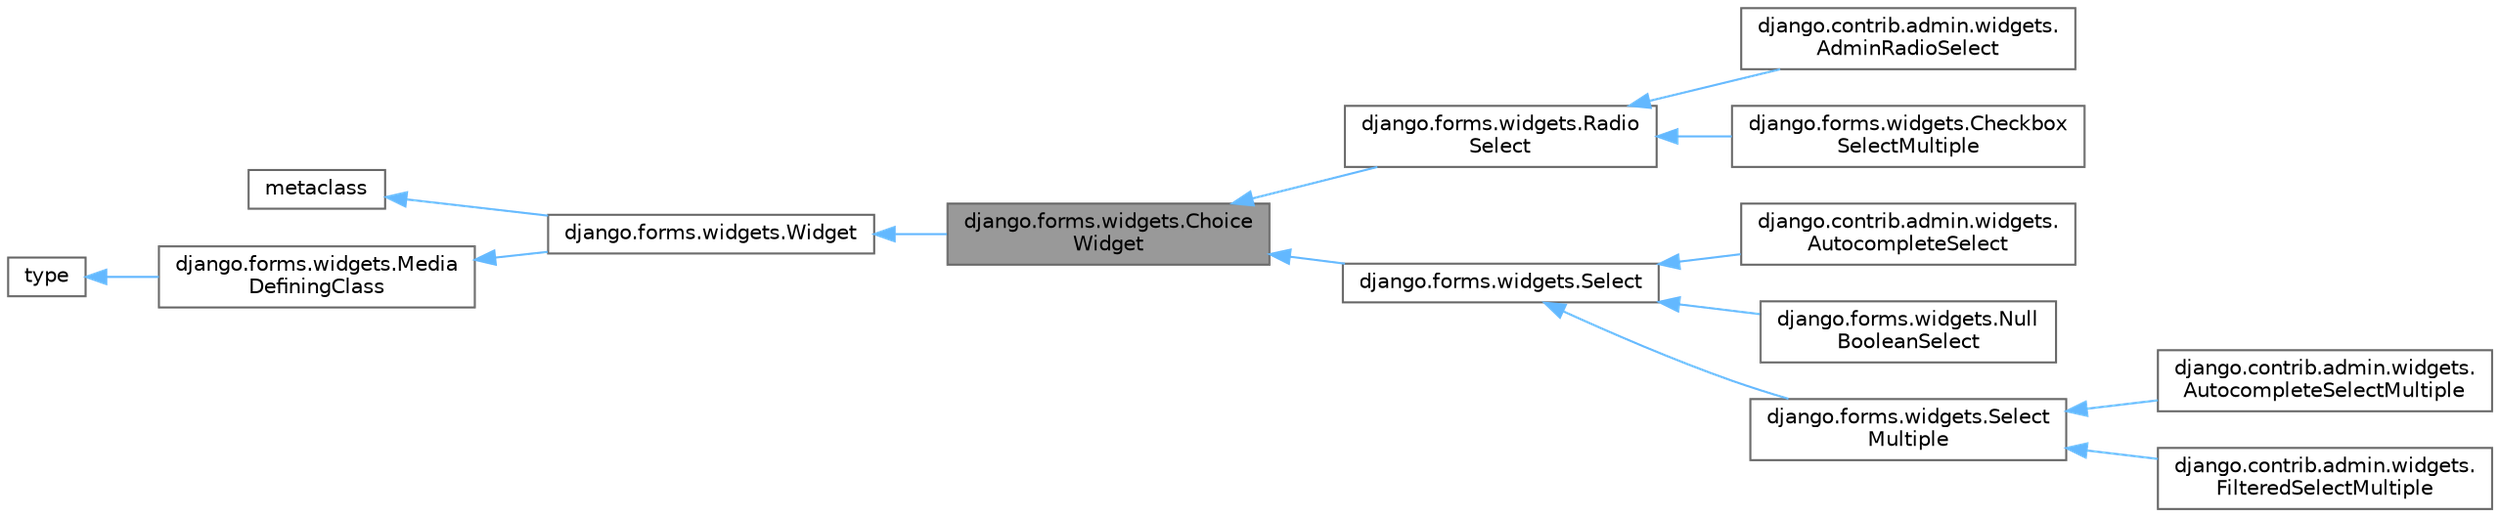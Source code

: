 digraph "django.forms.widgets.ChoiceWidget"
{
 // LATEX_PDF_SIZE
  bgcolor="transparent";
  edge [fontname=Helvetica,fontsize=10,labelfontname=Helvetica,labelfontsize=10];
  node [fontname=Helvetica,fontsize=10,shape=box,height=0.2,width=0.4];
  rankdir="LR";
  Node1 [id="Node000001",label="django.forms.widgets.Choice\lWidget",height=0.2,width=0.4,color="gray40", fillcolor="grey60", style="filled", fontcolor="black",tooltip=" "];
  Node2 -> Node1 [id="edge14_Node000001_Node000002",dir="back",color="steelblue1",style="solid",tooltip=" "];
  Node2 [id="Node000002",label="django.forms.widgets.Widget",height=0.2,width=0.4,color="gray40", fillcolor="white", style="filled",URL="$classdjango_1_1forms_1_1widgets_1_1Widget.html",tooltip=" "];
  Node3 -> Node2 [id="edge15_Node000002_Node000003",dir="back",color="steelblue1",style="solid",tooltip=" "];
  Node3 [id="Node000003",label="metaclass",height=0.2,width=0.4,color="gray40", fillcolor="white", style="filled",tooltip=" "];
  Node4 -> Node2 [id="edge16_Node000002_Node000004",dir="back",color="steelblue1",style="solid",tooltip=" "];
  Node4 [id="Node000004",label="django.forms.widgets.Media\lDefiningClass",height=0.2,width=0.4,color="gray40", fillcolor="white", style="filled",URL="$classdjango_1_1forms_1_1widgets_1_1MediaDefiningClass.html",tooltip=" "];
  Node5 -> Node4 [id="edge17_Node000004_Node000005",dir="back",color="steelblue1",style="solid",tooltip=" "];
  Node5 [id="Node000005",label="type",height=0.2,width=0.4,color="gray40", fillcolor="white", style="filled",tooltip=" "];
  Node1 -> Node6 [id="edge18_Node000001_Node000006",dir="back",color="steelblue1",style="solid",tooltip=" "];
  Node6 [id="Node000006",label="django.forms.widgets.Radio\lSelect",height=0.2,width=0.4,color="gray40", fillcolor="white", style="filled",URL="$classdjango_1_1forms_1_1widgets_1_1RadioSelect.html",tooltip=" "];
  Node6 -> Node7 [id="edge19_Node000006_Node000007",dir="back",color="steelblue1",style="solid",tooltip=" "];
  Node7 [id="Node000007",label="django.contrib.admin.widgets.\lAdminRadioSelect",height=0.2,width=0.4,color="gray40", fillcolor="white", style="filled",URL="$classdjango_1_1contrib_1_1admin_1_1widgets_1_1AdminRadioSelect.html",tooltip=" "];
  Node6 -> Node8 [id="edge20_Node000006_Node000008",dir="back",color="steelblue1",style="solid",tooltip=" "];
  Node8 [id="Node000008",label="django.forms.widgets.Checkbox\lSelectMultiple",height=0.2,width=0.4,color="gray40", fillcolor="white", style="filled",URL="$classdjango_1_1forms_1_1widgets_1_1CheckboxSelectMultiple.html",tooltip=" "];
  Node1 -> Node9 [id="edge21_Node000001_Node000009",dir="back",color="steelblue1",style="solid",tooltip=" "];
  Node9 [id="Node000009",label="django.forms.widgets.Select",height=0.2,width=0.4,color="gray40", fillcolor="white", style="filled",URL="$classdjango_1_1forms_1_1widgets_1_1Select.html",tooltip=" "];
  Node9 -> Node10 [id="edge22_Node000009_Node000010",dir="back",color="steelblue1",style="solid",tooltip=" "];
  Node10 [id="Node000010",label="django.contrib.admin.widgets.\lAutocompleteSelect",height=0.2,width=0.4,color="gray40", fillcolor="white", style="filled",URL="$classdjango_1_1contrib_1_1admin_1_1widgets_1_1AutocompleteSelect.html",tooltip=" "];
  Node9 -> Node11 [id="edge23_Node000009_Node000011",dir="back",color="steelblue1",style="solid",tooltip=" "];
  Node11 [id="Node000011",label="django.forms.widgets.Null\lBooleanSelect",height=0.2,width=0.4,color="gray40", fillcolor="white", style="filled",URL="$classdjango_1_1forms_1_1widgets_1_1NullBooleanSelect.html",tooltip=" "];
  Node9 -> Node12 [id="edge24_Node000009_Node000012",dir="back",color="steelblue1",style="solid",tooltip=" "];
  Node12 [id="Node000012",label="django.forms.widgets.Select\lMultiple",height=0.2,width=0.4,color="gray40", fillcolor="white", style="filled",URL="$classdjango_1_1forms_1_1widgets_1_1SelectMultiple.html",tooltip=" "];
  Node12 -> Node13 [id="edge25_Node000012_Node000013",dir="back",color="steelblue1",style="solid",tooltip=" "];
  Node13 [id="Node000013",label="django.contrib.admin.widgets.\lAutocompleteSelectMultiple",height=0.2,width=0.4,color="gray40", fillcolor="white", style="filled",URL="$classdjango_1_1contrib_1_1admin_1_1widgets_1_1AutocompleteSelectMultiple.html",tooltip=" "];
  Node12 -> Node14 [id="edge26_Node000012_Node000014",dir="back",color="steelblue1",style="solid",tooltip=" "];
  Node14 [id="Node000014",label="django.contrib.admin.widgets.\lFilteredSelectMultiple",height=0.2,width=0.4,color="gray40", fillcolor="white", style="filled",URL="$classdjango_1_1contrib_1_1admin_1_1widgets_1_1FilteredSelectMultiple.html",tooltip=" "];
}
